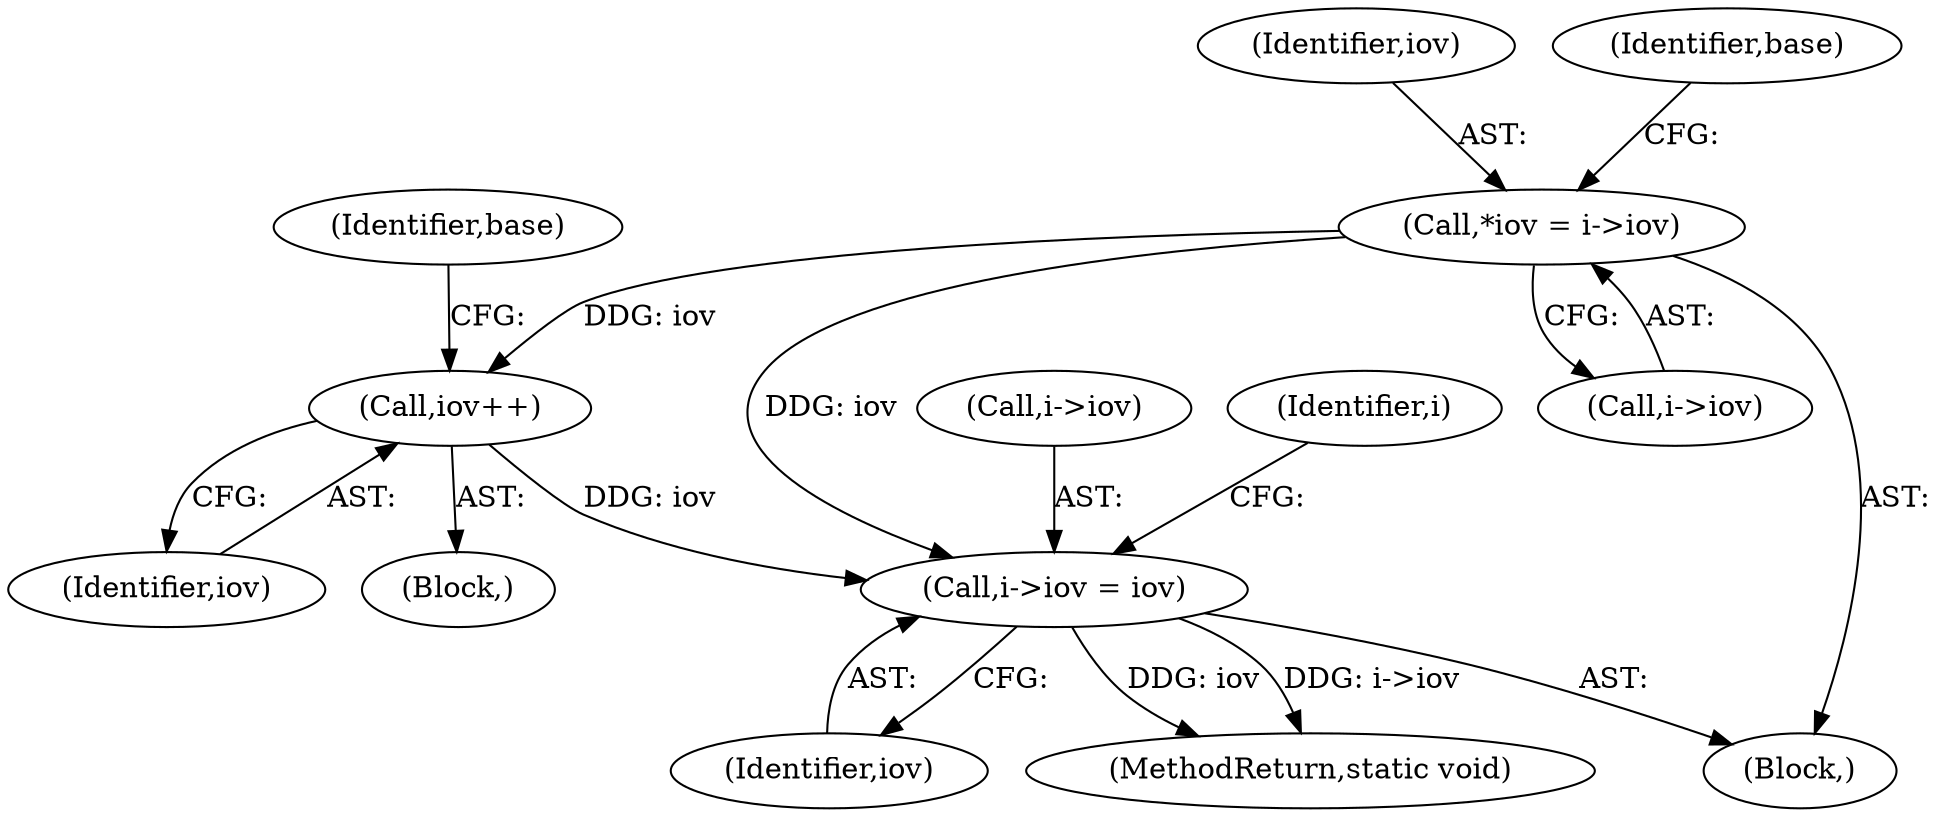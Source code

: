 digraph "0_linux_124d3b7041f9a0ca7c43a6293e1cae4576c32fd5@pointer" {
"1000168" [label="(Call,i->iov = iov)"];
"1000163" [label="(Call,iov++)"];
"1000121" [label="(Call,*iov = i->iov)"];
"1000168" [label="(Call,i->iov = iov)"];
"1000169" [label="(Call,i->iov)"];
"1000122" [label="(Identifier,iov)"];
"1000121" [label="(Call,*iov = i->iov)"];
"1000128" [label="(Identifier,base)"];
"1000123" [label="(Call,i->iov)"];
"1000166" [label="(Identifier,base)"];
"1000175" [label="(Identifier,i)"];
"1000164" [label="(Identifier,iov)"];
"1000119" [label="(Block,)"];
"1000163" [label="(Call,iov++)"];
"1000162" [label="(Block,)"];
"1000172" [label="(Identifier,iov)"];
"1000178" [label="(MethodReturn,static void)"];
"1000168" -> "1000119"  [label="AST: "];
"1000168" -> "1000172"  [label="CFG: "];
"1000169" -> "1000168"  [label="AST: "];
"1000172" -> "1000168"  [label="AST: "];
"1000175" -> "1000168"  [label="CFG: "];
"1000168" -> "1000178"  [label="DDG: iov"];
"1000168" -> "1000178"  [label="DDG: i->iov"];
"1000163" -> "1000168"  [label="DDG: iov"];
"1000121" -> "1000168"  [label="DDG: iov"];
"1000163" -> "1000162"  [label="AST: "];
"1000163" -> "1000164"  [label="CFG: "];
"1000164" -> "1000163"  [label="AST: "];
"1000166" -> "1000163"  [label="CFG: "];
"1000121" -> "1000163"  [label="DDG: iov"];
"1000121" -> "1000119"  [label="AST: "];
"1000121" -> "1000123"  [label="CFG: "];
"1000122" -> "1000121"  [label="AST: "];
"1000123" -> "1000121"  [label="AST: "];
"1000128" -> "1000121"  [label="CFG: "];
}
